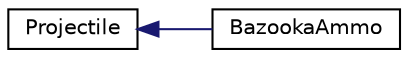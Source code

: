 digraph "Graphical Class Hierarchy"
{
  edge [fontname="Helvetica",fontsize="10",labelfontname="Helvetica",labelfontsize="10"];
  node [fontname="Helvetica",fontsize="10",shape=record];
  rankdir="LR";
  Node1 [label="Projectile",height=0.2,width=0.4,color="black", fillcolor="white", style="filled",URL="$classProjectile.html",tooltip="A virtual Projectile class for different projectile types to inherit from. "];
  Node1 -> Node2 [dir="back",color="midnightblue",fontsize="10",style="solid",fontname="Helvetica"];
  Node2 [label="BazookaAmmo",height=0.2,width=0.4,color="black", fillcolor="white", style="filled",URL="$classBazookaAmmo.html",tooltip="Class for the bazooka projectile. "];
}
